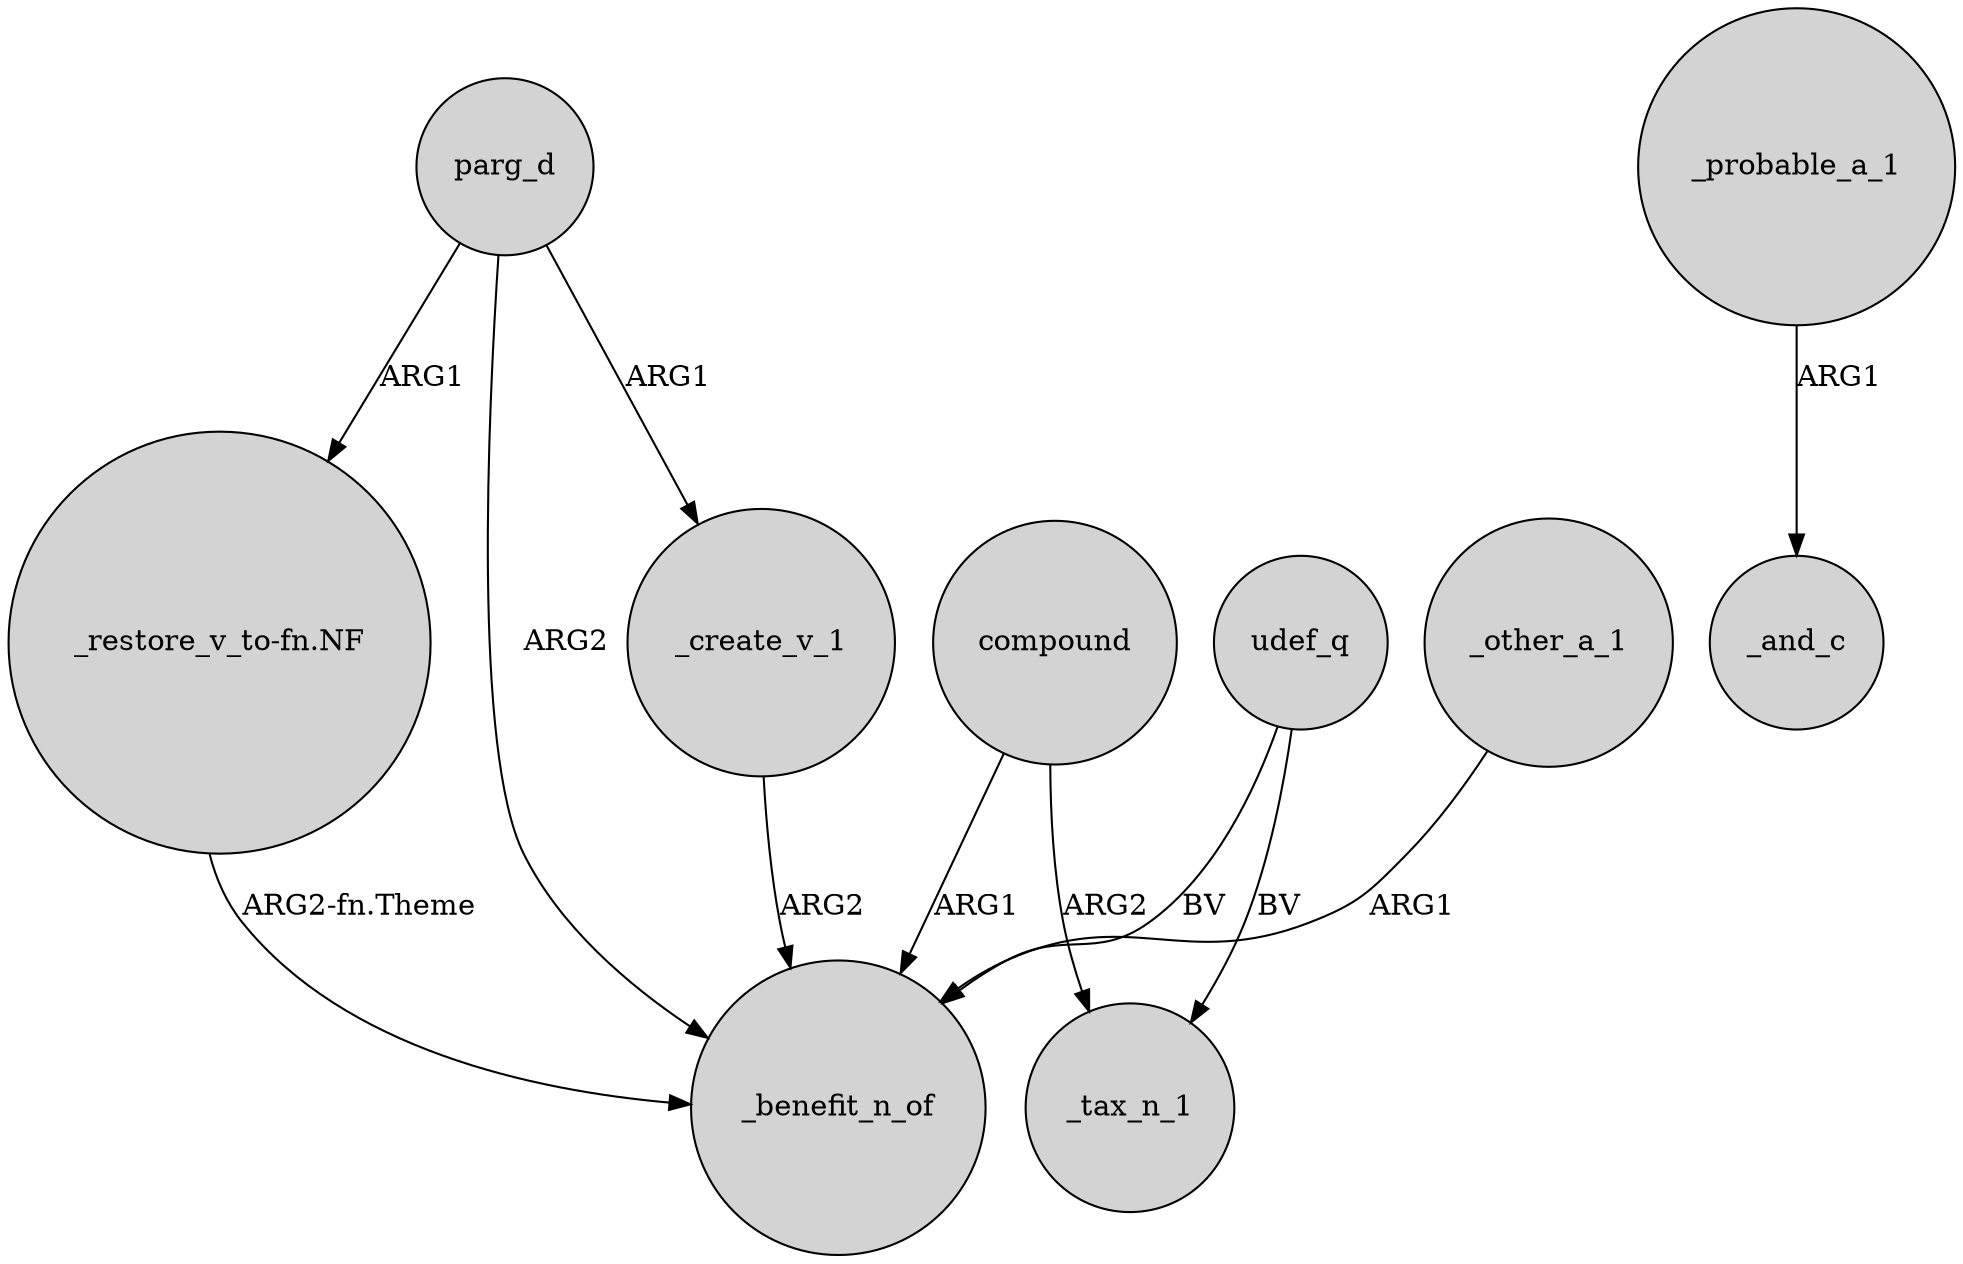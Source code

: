 digraph {
	node [shape=circle style=filled]
	parg_d -> "_restore_v_to-fn.NF" [label=ARG1]
	compound -> _tax_n_1 [label=ARG2]
	_other_a_1 -> _benefit_n_of [label=ARG1]
	_probable_a_1 -> _and_c [label=ARG1]
	udef_q -> _benefit_n_of [label=BV]
	parg_d -> _benefit_n_of [label=ARG2]
	parg_d -> _create_v_1 [label=ARG1]
	_create_v_1 -> _benefit_n_of [label=ARG2]
	compound -> _benefit_n_of [label=ARG1]
	"_restore_v_to-fn.NF" -> _benefit_n_of [label="ARG2-fn.Theme"]
	udef_q -> _tax_n_1 [label=BV]
}
